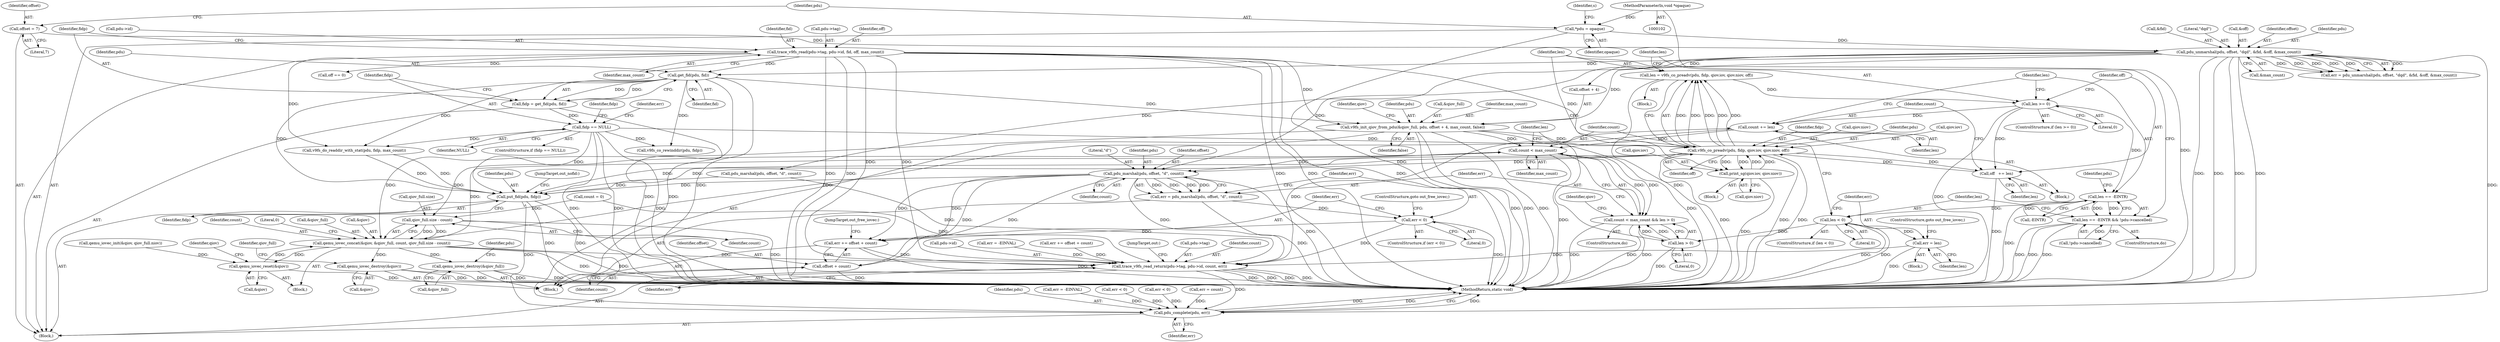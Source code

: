 digraph "0_qemu_e95c9a493a5a8d6f969e86c9f19f80ffe6587e19@API" {
"1000276" [label="(Call,len = v9fs_co_preadv(pdu, fidp, qiov.iov, qiov.niov, off))"];
"1000278" [label="(Call,v9fs_co_preadv(pdu, fidp, qiov.iov, qiov.niov, off))"];
"1000233" [label="(Call,v9fs_init_qiov_from_pdu(&qiov_full, pdu, offset + 4, max_count, false))"];
"1000161" [label="(Call,get_fid(pdu, fid))"];
"1000133" [label="(Call,pdu_unmarshal(pdu, offset, \"dqd\", &fid, &off, &max_count))"];
"1000122" [label="(Call,*pdu = opaque)"];
"1000103" [label="(MethodParameterIn,void *opaque)"];
"1000116" [label="(Call,offset = 7)"];
"1000149" [label="(Call,trace_v9fs_read(pdu->tag, pdu->id, fid, off, max_count))"];
"1000165" [label="(Call,fidp == NULL)"];
"1000159" [label="(Call,fidp = get_fid(pdu, fid))"];
"1000267" [label="(Call,print_sg(qiov.iov, qiov.niov))"];
"1000293" [label="(Call,off   += len)"];
"1000289" [label="(Call,len >= 0)"];
"1000276" [label="(Call,len = v9fs_co_preadv(pdu, fidp, qiov.iov, qiov.niov, off))"];
"1000326" [label="(Call,pdu_marshal(pdu, offset, \"d\", count))"];
"1000324" [label="(Call,err = pdu_marshal(pdu, offset, \"d\", count))"];
"1000332" [label="(Call,err < 0)"];
"1000337" [label="(Call,err += offset + count)"];
"1000363" [label="(Call,trace_v9fs_read_return(pdu->tag, pdu->id, count, err))"];
"1000377" [label="(Call,pdu_complete(pdu, err))"];
"1000339" [label="(Call,offset + count)"];
"1000373" [label="(Call,put_fid(pdu, fidp))"];
"1000296" [label="(Call,count += len)"];
"1000318" [label="(Call,count < max_count)"];
"1000259" [label="(Call,qiov_full.size - count)"];
"1000253" [label="(Call,qemu_iovec_concat(&qiov, &qiov_full, count, qiov_full.size - count))"];
"1000250" [label="(Call,qemu_iovec_reset(&qiov))"];
"1000343" [label="(Call,qemu_iovec_destroy(&qiov))"];
"1000346" [label="(Call,qemu_iovec_destroy(&qiov_full))"];
"1000317" [label="(Call,count < max_count && len > 0)"];
"1000300" [label="(Call,len == -EINTR)"];
"1000299" [label="(Call,len == -EINTR && !pdu->cancelled)"];
"1000309" [label="(Call,len < 0)"];
"1000313" [label="(Call,err = len)"];
"1000321" [label="(Call,len > 0)"];
"1000258" [label="(Identifier,count)"];
"1000251" [label="(Call,&qiov)"];
"1000170" [label="(Identifier,err)"];
"1000136" [label="(Literal,\"dqd\")"];
"1000364" [label="(Call,pdu->tag)"];
"1000139" [label="(Call,&off)"];
"1000260" [label="(Call,qiov_full.size)"];
"1000249" [label="(Block,)"];
"1000103" [label="(MethodParameterIn,void *opaque)"];
"1000298" [label="(Identifier,len)"];
"1000378" [label="(Identifier,pdu)"];
"1000290" [label="(Identifier,len)"];
"1000169" [label="(Call,err = -EINVAL)"];
"1000340" [label="(Identifier,offset)"];
"1000212" [label="(Call,err < 0)"];
"1000122" [label="(Call,*pdu = opaque)"];
"1000296" [label="(Call,count += len)"];
"1000376" [label="(JumpTarget,out_nofid:)"];
"1000348" [label="(Identifier,qiov_full)"];
"1000326" [label="(Call,pdu_marshal(pdu, offset, \"d\", count))"];
"1000135" [label="(Identifier,offset)"];
"1000124" [label="(Identifier,opaque)"];
"1000263" [label="(Identifier,count)"];
"1000313" [label="(Call,err = len)"];
"1000316" [label="(ControlStructure,goto out_free_iovec;)"];
"1000163" [label="(Identifier,fid)"];
"1000164" [label="(ControlStructure,if (fidp == NULL))"];
"1000266" [label="(Block,)"];
"1000186" [label="(Call,v9fs_co_rewinddir(pdu, fidp))"];
"1000250" [label="(Call,qemu_iovec_reset(&qiov))"];
"1000380" [label="(MethodReturn,static void)"];
"1000162" [label="(Identifier,pdu)"];
"1000182" [label="(Call,off == 0)"];
"1000300" [label="(Call,len == -EINTR)"];
"1000229" [label="(Block,)"];
"1000206" [label="(Call,pdu_marshal(pdu, offset, \"d\", count))"];
"1000370" [label="(Identifier,count)"];
"1000319" [label="(Identifier,count)"];
"1000141" [label="(Call,&max_count)"];
"1000295" [label="(Identifier,len)"];
"1000134" [label="(Identifier,pdu)"];
"1000244" [label="(Identifier,qiov)"];
"1000252" [label="(Identifier,qiov)"];
"1000363" [label="(Call,trace_v9fs_read_return(pdu->tag, pdu->id, count, err))"];
"1000344" [label="(Call,&qiov)"];
"1000330" [label="(Identifier,count)"];
"1000291" [label="(Literal,0)"];
"1000276" [label="(Call,len = v9fs_co_preadv(pdu, fidp, qiov.iov, qiov.niov, off))"];
"1000116" [label="(Call,offset = 7)"];
"1000271" [label="(Call,qiov.niov)"];
"1000255" [label="(Identifier,qiov)"];
"1000371" [label="(Identifier,err)"];
"1000338" [label="(Identifier,err)"];
"1000325" [label="(Identifier,err)"];
"1000322" [label="(Identifier,len)"];
"1000323" [label="(Literal,0)"];
"1000153" [label="(Call,pdu->id)"];
"1000365" [label="(Identifier,pdu)"];
"1000331" [label="(ControlStructure,if (err < 0))"];
"1000149" [label="(Call,trace_v9fs_read(pdu->tag, pdu->id, fid, off, max_count))"];
"1000248" [label="(ControlStructure,do)"];
"1000160" [label="(Identifier,fidp)"];
"1000280" [label="(Identifier,fidp)"];
"1000158" [label="(Identifier,max_count)"];
"1000293" [label="(Call,off   += len)"];
"1000166" [label="(Identifier,fidp)"];
"1000253" [label="(Call,qemu_iovec_concat(&qiov, &qiov_full, count, qiov_full.size - count))"];
"1000131" [label="(Call,err = pdu_unmarshal(pdu, offset, \"dqd\", &fid, &off, &max_count))"];
"1000191" [label="(Call,v9fs_do_readdir_with_stat(pdu, fidp, max_count))"];
"1000379" [label="(Identifier,err)"];
"1000310" [label="(Identifier,len)"];
"1000375" [label="(Identifier,fidp)"];
"1000137" [label="(Call,&fid)"];
"1000161" [label="(Call,get_fid(pdu, fid))"];
"1000333" [label="(Identifier,err)"];
"1000317" [label="(Call,count < max_count && len > 0)"];
"1000177" [label="(Identifier,fidp)"];
"1000367" [label="(Call,pdu->id)"];
"1000306" [label="(Identifier,pdu)"];
"1000341" [label="(Identifier,count)"];
"1000236" [label="(Identifier,pdu)"];
"1000117" [label="(Identifier,offset)"];
"1000159" [label="(Call,fidp = get_fid(pdu, fid))"];
"1000167" [label="(Identifier,NULL)"];
"1000321" [label="(Call,len > 0)"];
"1000237" [label="(Call,offset + 4)"];
"1000265" [label="(Literal,0)"];
"1000112" [label="(Call,count = 0)"];
"1000278" [label="(Call,v9fs_co_preadv(pdu, fidp, qiov.iov, qiov.niov, off))"];
"1000127" [label="(Identifier,s)"];
"1000328" [label="(Identifier,offset)"];
"1000256" [label="(Call,&qiov_full)"];
"1000289" [label="(Call,len >= 0)"];
"1000118" [label="(Literal,7)"];
"1000156" [label="(Identifier,fid)"];
"1000242" [label="(Call,qemu_iovec_init(&qiov, qiov_full.niov))"];
"1000294" [label="(Identifier,off)"];
"1000297" [label="(Identifier,count)"];
"1000359" [label="(Call,err = -EINVAL)"];
"1000234" [label="(Call,&qiov_full)"];
"1000292" [label="(Block,)"];
"1000287" [label="(Identifier,off)"];
"1000334" [label="(Literal,0)"];
"1000150" [label="(Call,pdu->tag)"];
"1000157" [label="(Identifier,off)"];
"1000343" [label="(Call,qemu_iovec_destroy(&qiov))"];
"1000284" [label="(Call,qiov.niov)"];
"1000324" [label="(Call,err = pdu_marshal(pdu, offset, \"d\", count))"];
"1000133" [label="(Call,pdu_unmarshal(pdu, offset, \"dqd\", &fid, &off, &max_count))"];
"1000104" [label="(Block,)"];
"1000339" [label="(Call,offset + count)"];
"1000233" [label="(Call,v9fs_init_qiov_from_pdu(&qiov_full, pdu, offset + 4, max_count, false))"];
"1000267" [label="(Call,print_sg(qiov.iov, qiov.niov))"];
"1000342" [label="(JumpTarget,out_free_iovec:)"];
"1000311" [label="(Literal,0)"];
"1000312" [label="(Block,)"];
"1000315" [label="(Identifier,len)"];
"1000279" [label="(Identifier,pdu)"];
"1000320" [label="(Identifier,max_count)"];
"1000240" [label="(Identifier,max_count)"];
"1000302" [label="(Call,-EINTR)"];
"1000288" [label="(ControlStructure,if (len >= 0))"];
"1000318" [label="(Call,count < max_count)"];
"1000217" [label="(Call,err += offset + count)"];
"1000144" [label="(Call,err < 0)"];
"1000304" [label="(Call,!pdu->cancelled)"];
"1000268" [label="(Call,qiov.iov)"];
"1000275" [label="(Block,)"];
"1000346" [label="(Call,qemu_iovec_destroy(&qiov_full))"];
"1000347" [label="(Call,&qiov_full)"];
"1000372" [label="(JumpTarget,out:)"];
"1000299" [label="(Call,len == -EINTR && !pdu->cancelled)"];
"1000329" [label="(Literal,\"d\")"];
"1000259" [label="(Call,qiov_full.size - count)"];
"1000254" [label="(Call,&qiov)"];
"1000165" [label="(Call,fidp == NULL)"];
"1000277" [label="(Identifier,len)"];
"1000336" [label="(ControlStructure,goto out_free_iovec;)"];
"1000281" [label="(Call,qiov.iov)"];
"1000241" [label="(Identifier,false)"];
"1000309" [label="(Call,len < 0)"];
"1000200" [label="(Call,err = count)"];
"1000301" [label="(Identifier,len)"];
"1000377" [label="(Call,pdu_complete(pdu, err))"];
"1000314" [label="(Identifier,err)"];
"1000123" [label="(Identifier,pdu)"];
"1000337" [label="(Call,err += offset + count)"];
"1000374" [label="(Identifier,pdu)"];
"1000373" [label="(Call,put_fid(pdu, fidp))"];
"1000332" [label="(Call,err < 0)"];
"1000308" [label="(ControlStructure,if (len < 0))"];
"1000327" [label="(Identifier,pdu)"];
"1000274" [label="(ControlStructure,do)"];
"1000276" -> "1000275"  [label="AST: "];
"1000276" -> "1000278"  [label="CFG: "];
"1000277" -> "1000276"  [label="AST: "];
"1000278" -> "1000276"  [label="AST: "];
"1000290" -> "1000276"  [label="CFG: "];
"1000276" -> "1000380"  [label="DDG: "];
"1000278" -> "1000276"  [label="DDG: "];
"1000278" -> "1000276"  [label="DDG: "];
"1000278" -> "1000276"  [label="DDG: "];
"1000278" -> "1000276"  [label="DDG: "];
"1000278" -> "1000276"  [label="DDG: "];
"1000276" -> "1000289"  [label="DDG: "];
"1000278" -> "1000287"  [label="CFG: "];
"1000279" -> "1000278"  [label="AST: "];
"1000280" -> "1000278"  [label="AST: "];
"1000281" -> "1000278"  [label="AST: "];
"1000284" -> "1000278"  [label="AST: "];
"1000287" -> "1000278"  [label="AST: "];
"1000278" -> "1000380"  [label="DDG: "];
"1000278" -> "1000380"  [label="DDG: "];
"1000278" -> "1000380"  [label="DDG: "];
"1000278" -> "1000267"  [label="DDG: "];
"1000278" -> "1000267"  [label="DDG: "];
"1000233" -> "1000278"  [label="DDG: "];
"1000165" -> "1000278"  [label="DDG: "];
"1000267" -> "1000278"  [label="DDG: "];
"1000267" -> "1000278"  [label="DDG: "];
"1000293" -> "1000278"  [label="DDG: "];
"1000149" -> "1000278"  [label="DDG: "];
"1000278" -> "1000293"  [label="DDG: "];
"1000278" -> "1000326"  [label="DDG: "];
"1000278" -> "1000373"  [label="DDG: "];
"1000278" -> "1000373"  [label="DDG: "];
"1000233" -> "1000229"  [label="AST: "];
"1000233" -> "1000241"  [label="CFG: "];
"1000234" -> "1000233"  [label="AST: "];
"1000236" -> "1000233"  [label="AST: "];
"1000237" -> "1000233"  [label="AST: "];
"1000240" -> "1000233"  [label="AST: "];
"1000241" -> "1000233"  [label="AST: "];
"1000244" -> "1000233"  [label="CFG: "];
"1000233" -> "1000380"  [label="DDG: "];
"1000233" -> "1000380"  [label="DDG: "];
"1000233" -> "1000380"  [label="DDG: "];
"1000233" -> "1000380"  [label="DDG: "];
"1000161" -> "1000233"  [label="DDG: "];
"1000133" -> "1000233"  [label="DDG: "];
"1000149" -> "1000233"  [label="DDG: "];
"1000233" -> "1000253"  [label="DDG: "];
"1000233" -> "1000318"  [label="DDG: "];
"1000161" -> "1000159"  [label="AST: "];
"1000161" -> "1000163"  [label="CFG: "];
"1000162" -> "1000161"  [label="AST: "];
"1000163" -> "1000161"  [label="AST: "];
"1000159" -> "1000161"  [label="CFG: "];
"1000161" -> "1000380"  [label="DDG: "];
"1000161" -> "1000159"  [label="DDG: "];
"1000161" -> "1000159"  [label="DDG: "];
"1000133" -> "1000161"  [label="DDG: "];
"1000149" -> "1000161"  [label="DDG: "];
"1000161" -> "1000186"  [label="DDG: "];
"1000161" -> "1000191"  [label="DDG: "];
"1000161" -> "1000373"  [label="DDG: "];
"1000161" -> "1000377"  [label="DDG: "];
"1000133" -> "1000131"  [label="AST: "];
"1000133" -> "1000141"  [label="CFG: "];
"1000134" -> "1000133"  [label="AST: "];
"1000135" -> "1000133"  [label="AST: "];
"1000136" -> "1000133"  [label="AST: "];
"1000137" -> "1000133"  [label="AST: "];
"1000139" -> "1000133"  [label="AST: "];
"1000141" -> "1000133"  [label="AST: "];
"1000131" -> "1000133"  [label="CFG: "];
"1000133" -> "1000380"  [label="DDG: "];
"1000133" -> "1000380"  [label="DDG: "];
"1000133" -> "1000380"  [label="DDG: "];
"1000133" -> "1000380"  [label="DDG: "];
"1000133" -> "1000131"  [label="DDG: "];
"1000133" -> "1000131"  [label="DDG: "];
"1000133" -> "1000131"  [label="DDG: "];
"1000133" -> "1000131"  [label="DDG: "];
"1000133" -> "1000131"  [label="DDG: "];
"1000133" -> "1000131"  [label="DDG: "];
"1000122" -> "1000133"  [label="DDG: "];
"1000116" -> "1000133"  [label="DDG: "];
"1000133" -> "1000206"  [label="DDG: "];
"1000133" -> "1000237"  [label="DDG: "];
"1000133" -> "1000326"  [label="DDG: "];
"1000133" -> "1000377"  [label="DDG: "];
"1000122" -> "1000104"  [label="AST: "];
"1000122" -> "1000124"  [label="CFG: "];
"1000123" -> "1000122"  [label="AST: "];
"1000124" -> "1000122"  [label="AST: "];
"1000127" -> "1000122"  [label="CFG: "];
"1000122" -> "1000380"  [label="DDG: "];
"1000103" -> "1000122"  [label="DDG: "];
"1000103" -> "1000102"  [label="AST: "];
"1000103" -> "1000380"  [label="DDG: "];
"1000116" -> "1000104"  [label="AST: "];
"1000116" -> "1000118"  [label="CFG: "];
"1000117" -> "1000116"  [label="AST: "];
"1000118" -> "1000116"  [label="AST: "];
"1000123" -> "1000116"  [label="CFG: "];
"1000149" -> "1000104"  [label="AST: "];
"1000149" -> "1000158"  [label="CFG: "];
"1000150" -> "1000149"  [label="AST: "];
"1000153" -> "1000149"  [label="AST: "];
"1000156" -> "1000149"  [label="AST: "];
"1000157" -> "1000149"  [label="AST: "];
"1000158" -> "1000149"  [label="AST: "];
"1000160" -> "1000149"  [label="CFG: "];
"1000149" -> "1000380"  [label="DDG: "];
"1000149" -> "1000380"  [label="DDG: "];
"1000149" -> "1000380"  [label="DDG: "];
"1000149" -> "1000380"  [label="DDG: "];
"1000149" -> "1000380"  [label="DDG: "];
"1000149" -> "1000182"  [label="DDG: "];
"1000149" -> "1000191"  [label="DDG: "];
"1000149" -> "1000363"  [label="DDG: "];
"1000149" -> "1000363"  [label="DDG: "];
"1000165" -> "1000164"  [label="AST: "];
"1000165" -> "1000167"  [label="CFG: "];
"1000166" -> "1000165"  [label="AST: "];
"1000167" -> "1000165"  [label="AST: "];
"1000170" -> "1000165"  [label="CFG: "];
"1000177" -> "1000165"  [label="CFG: "];
"1000165" -> "1000380"  [label="DDG: "];
"1000165" -> "1000380"  [label="DDG: "];
"1000165" -> "1000380"  [label="DDG: "];
"1000159" -> "1000165"  [label="DDG: "];
"1000165" -> "1000186"  [label="DDG: "];
"1000165" -> "1000191"  [label="DDG: "];
"1000165" -> "1000373"  [label="DDG: "];
"1000159" -> "1000104"  [label="AST: "];
"1000160" -> "1000159"  [label="AST: "];
"1000166" -> "1000159"  [label="CFG: "];
"1000159" -> "1000380"  [label="DDG: "];
"1000267" -> "1000266"  [label="AST: "];
"1000267" -> "1000271"  [label="CFG: "];
"1000268" -> "1000267"  [label="AST: "];
"1000271" -> "1000267"  [label="AST: "];
"1000277" -> "1000267"  [label="CFG: "];
"1000267" -> "1000380"  [label="DDG: "];
"1000293" -> "1000292"  [label="AST: "];
"1000293" -> "1000295"  [label="CFG: "];
"1000294" -> "1000293"  [label="AST: "];
"1000295" -> "1000293"  [label="AST: "];
"1000297" -> "1000293"  [label="CFG: "];
"1000293" -> "1000380"  [label="DDG: "];
"1000289" -> "1000293"  [label="DDG: "];
"1000289" -> "1000288"  [label="AST: "];
"1000289" -> "1000291"  [label="CFG: "];
"1000290" -> "1000289"  [label="AST: "];
"1000291" -> "1000289"  [label="AST: "];
"1000301" -> "1000289"  [label="CFG: "];
"1000294" -> "1000289"  [label="CFG: "];
"1000289" -> "1000380"  [label="DDG: "];
"1000289" -> "1000296"  [label="DDG: "];
"1000289" -> "1000300"  [label="DDG: "];
"1000326" -> "1000324"  [label="AST: "];
"1000326" -> "1000330"  [label="CFG: "];
"1000327" -> "1000326"  [label="AST: "];
"1000328" -> "1000326"  [label="AST: "];
"1000329" -> "1000326"  [label="AST: "];
"1000330" -> "1000326"  [label="AST: "];
"1000324" -> "1000326"  [label="CFG: "];
"1000326" -> "1000380"  [label="DDG: "];
"1000326" -> "1000324"  [label="DDG: "];
"1000326" -> "1000324"  [label="DDG: "];
"1000326" -> "1000324"  [label="DDG: "];
"1000326" -> "1000324"  [label="DDG: "];
"1000318" -> "1000326"  [label="DDG: "];
"1000326" -> "1000337"  [label="DDG: "];
"1000326" -> "1000337"  [label="DDG: "];
"1000326" -> "1000339"  [label="DDG: "];
"1000326" -> "1000339"  [label="DDG: "];
"1000326" -> "1000363"  [label="DDG: "];
"1000326" -> "1000373"  [label="DDG: "];
"1000324" -> "1000229"  [label="AST: "];
"1000325" -> "1000324"  [label="AST: "];
"1000333" -> "1000324"  [label="CFG: "];
"1000324" -> "1000380"  [label="DDG: "];
"1000324" -> "1000332"  [label="DDG: "];
"1000332" -> "1000331"  [label="AST: "];
"1000332" -> "1000334"  [label="CFG: "];
"1000333" -> "1000332"  [label="AST: "];
"1000334" -> "1000332"  [label="AST: "];
"1000336" -> "1000332"  [label="CFG: "];
"1000338" -> "1000332"  [label="CFG: "];
"1000332" -> "1000380"  [label="DDG: "];
"1000332" -> "1000337"  [label="DDG: "];
"1000332" -> "1000363"  [label="DDG: "];
"1000337" -> "1000229"  [label="AST: "];
"1000337" -> "1000339"  [label="CFG: "];
"1000338" -> "1000337"  [label="AST: "];
"1000339" -> "1000337"  [label="AST: "];
"1000342" -> "1000337"  [label="CFG: "];
"1000337" -> "1000380"  [label="DDG: "];
"1000337" -> "1000363"  [label="DDG: "];
"1000363" -> "1000104"  [label="AST: "];
"1000363" -> "1000371"  [label="CFG: "];
"1000364" -> "1000363"  [label="AST: "];
"1000367" -> "1000363"  [label="AST: "];
"1000370" -> "1000363"  [label="AST: "];
"1000371" -> "1000363"  [label="AST: "];
"1000372" -> "1000363"  [label="CFG: "];
"1000363" -> "1000380"  [label="DDG: "];
"1000363" -> "1000380"  [label="DDG: "];
"1000363" -> "1000380"  [label="DDG: "];
"1000363" -> "1000380"  [label="DDG: "];
"1000253" -> "1000363"  [label="DDG: "];
"1000296" -> "1000363"  [label="DDG: "];
"1000112" -> "1000363"  [label="DDG: "];
"1000206" -> "1000363"  [label="DDG: "];
"1000359" -> "1000363"  [label="DDG: "];
"1000313" -> "1000363"  [label="DDG: "];
"1000217" -> "1000363"  [label="DDG: "];
"1000363" -> "1000377"  [label="DDG: "];
"1000377" -> "1000104"  [label="AST: "];
"1000377" -> "1000379"  [label="CFG: "];
"1000378" -> "1000377"  [label="AST: "];
"1000379" -> "1000377"  [label="AST: "];
"1000380" -> "1000377"  [label="CFG: "];
"1000377" -> "1000380"  [label="DDG: "];
"1000377" -> "1000380"  [label="DDG: "];
"1000377" -> "1000380"  [label="DDG: "];
"1000373" -> "1000377"  [label="DDG: "];
"1000200" -> "1000377"  [label="DDG: "];
"1000212" -> "1000377"  [label="DDG: "];
"1000144" -> "1000377"  [label="DDG: "];
"1000169" -> "1000377"  [label="DDG: "];
"1000339" -> "1000341"  [label="CFG: "];
"1000340" -> "1000339"  [label="AST: "];
"1000341" -> "1000339"  [label="AST: "];
"1000339" -> "1000380"  [label="DDG: "];
"1000373" -> "1000104"  [label="AST: "];
"1000373" -> "1000375"  [label="CFG: "];
"1000374" -> "1000373"  [label="AST: "];
"1000375" -> "1000373"  [label="AST: "];
"1000376" -> "1000373"  [label="CFG: "];
"1000373" -> "1000380"  [label="DDG: "];
"1000373" -> "1000380"  [label="DDG: "];
"1000206" -> "1000373"  [label="DDG: "];
"1000191" -> "1000373"  [label="DDG: "];
"1000191" -> "1000373"  [label="DDG: "];
"1000296" -> "1000292"  [label="AST: "];
"1000296" -> "1000298"  [label="CFG: "];
"1000297" -> "1000296"  [label="AST: "];
"1000298" -> "1000296"  [label="AST: "];
"1000301" -> "1000296"  [label="CFG: "];
"1000253" -> "1000296"  [label="DDG: "];
"1000296" -> "1000318"  [label="DDG: "];
"1000318" -> "1000317"  [label="AST: "];
"1000318" -> "1000320"  [label="CFG: "];
"1000319" -> "1000318"  [label="AST: "];
"1000320" -> "1000318"  [label="AST: "];
"1000322" -> "1000318"  [label="CFG: "];
"1000317" -> "1000318"  [label="CFG: "];
"1000318" -> "1000380"  [label="DDG: "];
"1000318" -> "1000259"  [label="DDG: "];
"1000318" -> "1000317"  [label="DDG: "];
"1000318" -> "1000317"  [label="DDG: "];
"1000253" -> "1000318"  [label="DDG: "];
"1000259" -> "1000253"  [label="AST: "];
"1000259" -> "1000263"  [label="CFG: "];
"1000260" -> "1000259"  [label="AST: "];
"1000263" -> "1000259"  [label="AST: "];
"1000253" -> "1000259"  [label="CFG: "];
"1000259" -> "1000380"  [label="DDG: "];
"1000259" -> "1000253"  [label="DDG: "];
"1000259" -> "1000253"  [label="DDG: "];
"1000112" -> "1000259"  [label="DDG: "];
"1000253" -> "1000249"  [label="AST: "];
"1000254" -> "1000253"  [label="AST: "];
"1000256" -> "1000253"  [label="AST: "];
"1000258" -> "1000253"  [label="AST: "];
"1000265" -> "1000253"  [label="CFG: "];
"1000253" -> "1000380"  [label="DDG: "];
"1000253" -> "1000380"  [label="DDG: "];
"1000253" -> "1000250"  [label="DDG: "];
"1000250" -> "1000253"  [label="DDG: "];
"1000253" -> "1000343"  [label="DDG: "];
"1000253" -> "1000346"  [label="DDG: "];
"1000250" -> "1000249"  [label="AST: "];
"1000250" -> "1000251"  [label="CFG: "];
"1000251" -> "1000250"  [label="AST: "];
"1000255" -> "1000250"  [label="CFG: "];
"1000250" -> "1000380"  [label="DDG: "];
"1000242" -> "1000250"  [label="DDG: "];
"1000343" -> "1000229"  [label="AST: "];
"1000343" -> "1000344"  [label="CFG: "];
"1000344" -> "1000343"  [label="AST: "];
"1000348" -> "1000343"  [label="CFG: "];
"1000343" -> "1000380"  [label="DDG: "];
"1000343" -> "1000380"  [label="DDG: "];
"1000346" -> "1000229"  [label="AST: "];
"1000346" -> "1000347"  [label="CFG: "];
"1000347" -> "1000346"  [label="AST: "];
"1000365" -> "1000346"  [label="CFG: "];
"1000346" -> "1000380"  [label="DDG: "];
"1000346" -> "1000380"  [label="DDG: "];
"1000317" -> "1000248"  [label="AST: "];
"1000317" -> "1000321"  [label="CFG: "];
"1000321" -> "1000317"  [label="AST: "];
"1000252" -> "1000317"  [label="CFG: "];
"1000325" -> "1000317"  [label="CFG: "];
"1000317" -> "1000380"  [label="DDG: "];
"1000317" -> "1000380"  [label="DDG: "];
"1000317" -> "1000380"  [label="DDG: "];
"1000321" -> "1000317"  [label="DDG: "];
"1000321" -> "1000317"  [label="DDG: "];
"1000300" -> "1000299"  [label="AST: "];
"1000300" -> "1000302"  [label="CFG: "];
"1000301" -> "1000300"  [label="AST: "];
"1000302" -> "1000300"  [label="AST: "];
"1000306" -> "1000300"  [label="CFG: "];
"1000299" -> "1000300"  [label="CFG: "];
"1000300" -> "1000380"  [label="DDG: "];
"1000300" -> "1000299"  [label="DDG: "];
"1000300" -> "1000299"  [label="DDG: "];
"1000302" -> "1000300"  [label="DDG: "];
"1000300" -> "1000309"  [label="DDG: "];
"1000299" -> "1000274"  [label="AST: "];
"1000299" -> "1000304"  [label="CFG: "];
"1000304" -> "1000299"  [label="AST: "];
"1000277" -> "1000299"  [label="CFG: "];
"1000310" -> "1000299"  [label="CFG: "];
"1000299" -> "1000380"  [label="DDG: "];
"1000299" -> "1000380"  [label="DDG: "];
"1000299" -> "1000380"  [label="DDG: "];
"1000304" -> "1000299"  [label="DDG: "];
"1000309" -> "1000308"  [label="AST: "];
"1000309" -> "1000311"  [label="CFG: "];
"1000310" -> "1000309"  [label="AST: "];
"1000311" -> "1000309"  [label="AST: "];
"1000319" -> "1000309"  [label="CFG: "];
"1000314" -> "1000309"  [label="CFG: "];
"1000309" -> "1000380"  [label="DDG: "];
"1000309" -> "1000380"  [label="DDG: "];
"1000309" -> "1000313"  [label="DDG: "];
"1000309" -> "1000321"  [label="DDG: "];
"1000313" -> "1000312"  [label="AST: "];
"1000313" -> "1000315"  [label="CFG: "];
"1000314" -> "1000313"  [label="AST: "];
"1000315" -> "1000313"  [label="AST: "];
"1000316" -> "1000313"  [label="CFG: "];
"1000313" -> "1000380"  [label="DDG: "];
"1000321" -> "1000323"  [label="CFG: "];
"1000322" -> "1000321"  [label="AST: "];
"1000323" -> "1000321"  [label="AST: "];
"1000321" -> "1000380"  [label="DDG: "];
}
